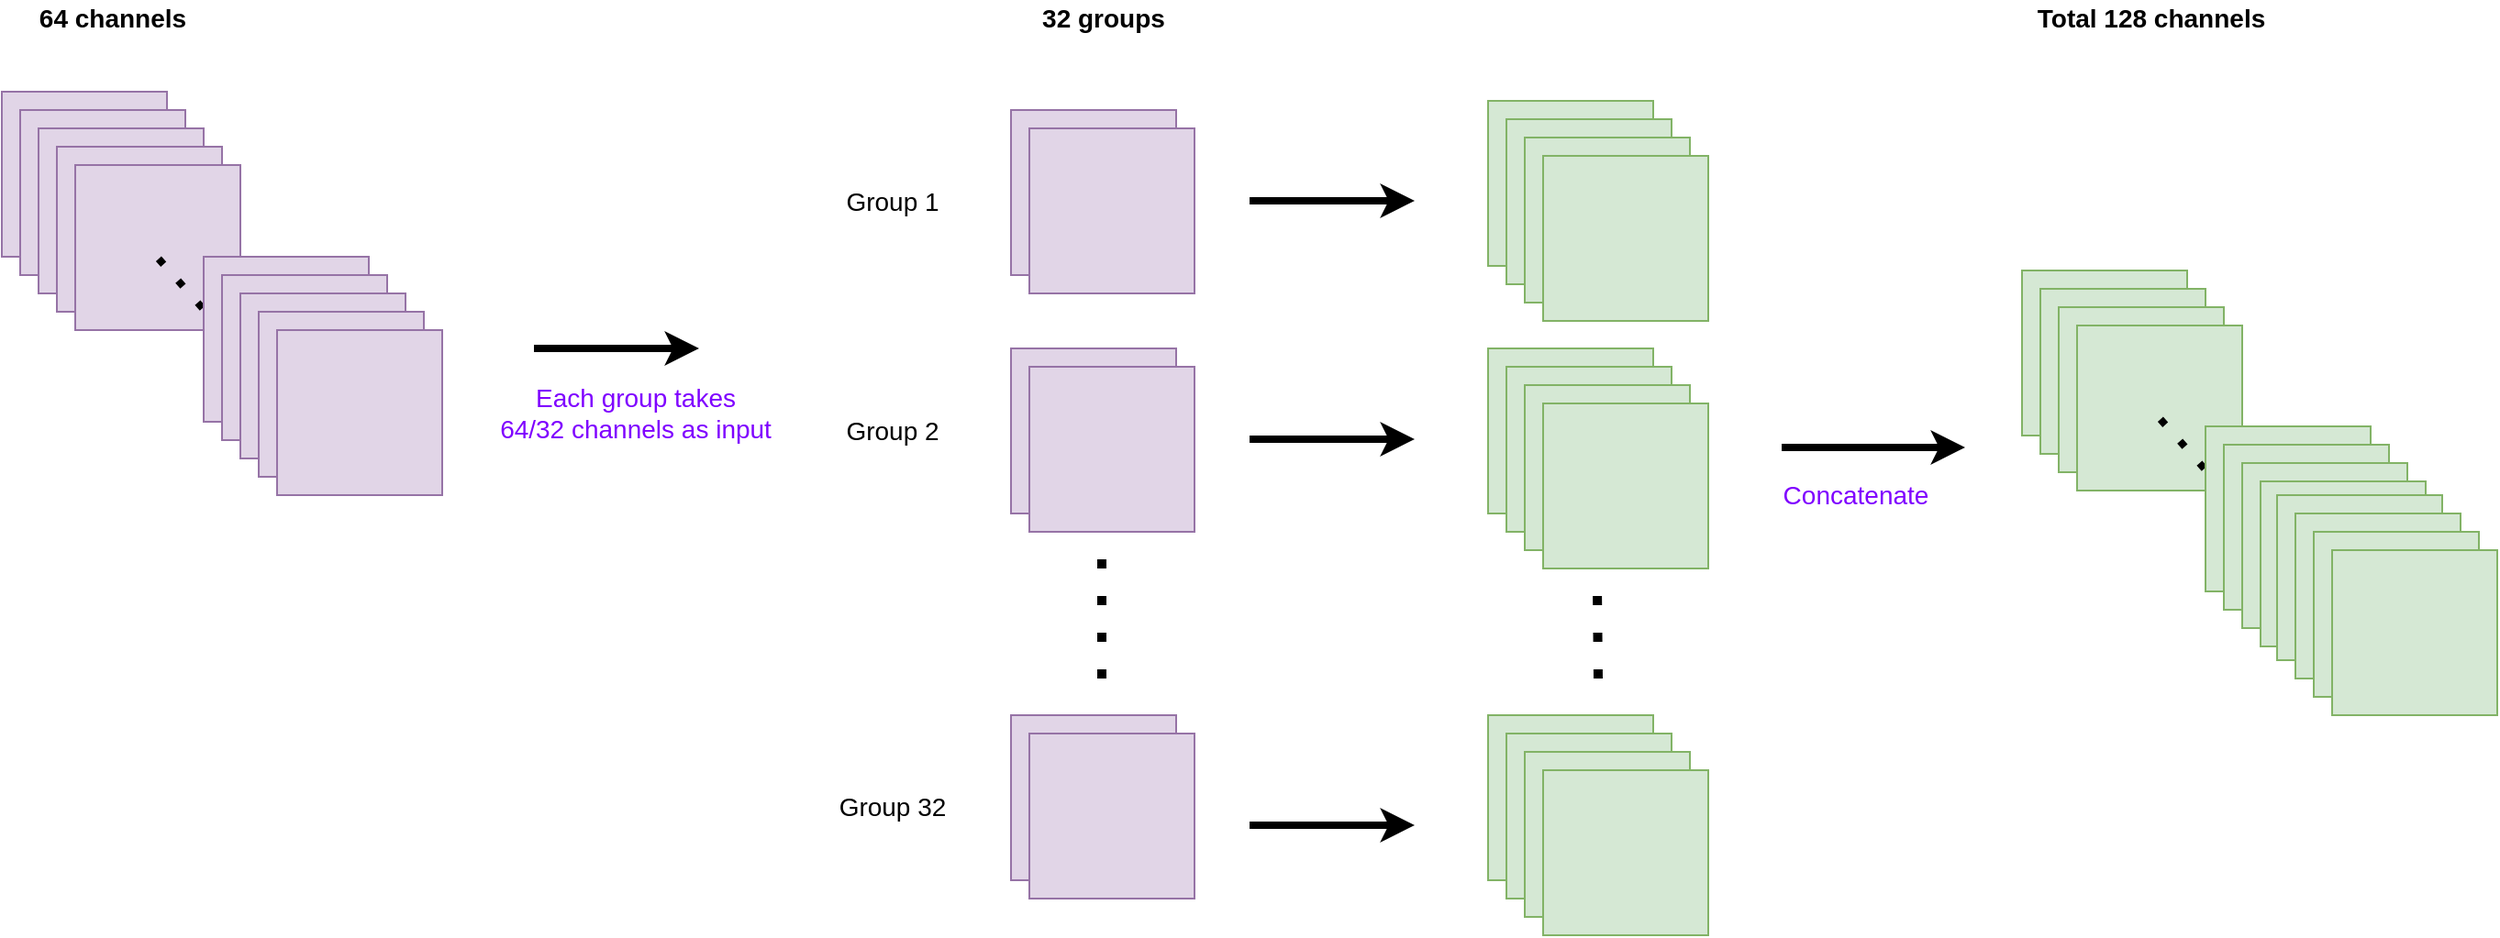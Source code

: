 <mxfile version="16.6.2" type="device"><diagram id="Efk3rKhCAlGQaZBi6eSp" name="Page-1"><mxGraphModel dx="2062" dy="1140" grid="1" gridSize="10" guides="1" tooltips="1" connect="1" arrows="1" fold="1" page="1" pageScale="1" pageWidth="827" pageHeight="1169" math="0" shadow="0"><root><mxCell id="0"/><mxCell id="1" parent="0"/><mxCell id="fP5tS2u7JoyivZUikjqv-14" value="" style="group" vertex="1" connectable="0" parent="1"><mxGeometry x="30" y="410" width="130" height="130" as="geometry"/></mxCell><mxCell id="fP5tS2u7JoyivZUikjqv-8" value="" style="whiteSpace=wrap;html=1;aspect=fixed;fillColor=#e1d5e7;strokeColor=#9673a6;" vertex="1" parent="fP5tS2u7JoyivZUikjqv-14"><mxGeometry width="90" height="90" as="geometry"/></mxCell><mxCell id="fP5tS2u7JoyivZUikjqv-9" value="" style="whiteSpace=wrap;html=1;aspect=fixed;fillColor=#e1d5e7;strokeColor=#9673a6;" vertex="1" parent="fP5tS2u7JoyivZUikjqv-14"><mxGeometry x="10" y="10" width="90" height="90" as="geometry"/></mxCell><mxCell id="fP5tS2u7JoyivZUikjqv-10" value="" style="whiteSpace=wrap;html=1;aspect=fixed;fillColor=#e1d5e7;strokeColor=#9673a6;" vertex="1" parent="fP5tS2u7JoyivZUikjqv-14"><mxGeometry x="20" y="20" width="90" height="90" as="geometry"/></mxCell><mxCell id="fP5tS2u7JoyivZUikjqv-11" value="" style="whiteSpace=wrap;html=1;aspect=fixed;fillColor=#e1d5e7;strokeColor=#9673a6;" vertex="1" parent="fP5tS2u7JoyivZUikjqv-14"><mxGeometry x="30" y="30" width="90" height="90" as="geometry"/></mxCell><mxCell id="fP5tS2u7JoyivZUikjqv-12" value="" style="whiteSpace=wrap;html=1;aspect=fixed;fillColor=#e1d5e7;strokeColor=#9673a6;" vertex="1" parent="fP5tS2u7JoyivZUikjqv-14"><mxGeometry x="40" y="40" width="90" height="90" as="geometry"/></mxCell><mxCell id="fP5tS2u7JoyivZUikjqv-7" value="" style="endArrow=none;dashed=1;html=1;dashPattern=1 3;strokeWidth=4;rounded=0;" edge="1" parent="fP5tS2u7JoyivZUikjqv-14"><mxGeometry width="50" height="50" relative="1" as="geometry"><mxPoint x="120" y="130" as="sourcePoint"/><mxPoint x="80" y="85" as="targetPoint"/></mxGeometry></mxCell><mxCell id="fP5tS2u7JoyivZUikjqv-13" value="" style="group" vertex="1" connectable="0" parent="1"><mxGeometry x="140" y="500" width="130" height="130" as="geometry"/></mxCell><mxCell id="fP5tS2u7JoyivZUikjqv-2" value="" style="whiteSpace=wrap;html=1;aspect=fixed;fillColor=#e1d5e7;strokeColor=#9673a6;" vertex="1" parent="fP5tS2u7JoyivZUikjqv-13"><mxGeometry width="90" height="90" as="geometry"/></mxCell><mxCell id="fP5tS2u7JoyivZUikjqv-3" value="" style="whiteSpace=wrap;html=1;aspect=fixed;fillColor=#e1d5e7;strokeColor=#9673a6;" vertex="1" parent="fP5tS2u7JoyivZUikjqv-13"><mxGeometry x="10" y="10" width="90" height="90" as="geometry"/></mxCell><mxCell id="fP5tS2u7JoyivZUikjqv-4" value="" style="whiteSpace=wrap;html=1;aspect=fixed;fillColor=#e1d5e7;strokeColor=#9673a6;" vertex="1" parent="fP5tS2u7JoyivZUikjqv-13"><mxGeometry x="20" y="20" width="90" height="90" as="geometry"/></mxCell><mxCell id="fP5tS2u7JoyivZUikjqv-5" value="" style="whiteSpace=wrap;html=1;aspect=fixed;fillColor=#e1d5e7;strokeColor=#9673a6;" vertex="1" parent="fP5tS2u7JoyivZUikjqv-13"><mxGeometry x="30" y="30" width="90" height="90" as="geometry"/></mxCell><mxCell id="fP5tS2u7JoyivZUikjqv-6" value="" style="whiteSpace=wrap;html=1;aspect=fixed;fillColor=#e1d5e7;strokeColor=#9673a6;" vertex="1" parent="fP5tS2u7JoyivZUikjqv-13"><mxGeometry x="40" y="40" width="90" height="90" as="geometry"/></mxCell><mxCell id="fP5tS2u7JoyivZUikjqv-15" value="&lt;font style=&quot;font-size: 14px&quot;&gt;&lt;b&gt;64 channels&lt;/b&gt;&lt;/font&gt;" style="text;html=1;align=center;verticalAlign=middle;resizable=0;points=[];autosize=1;strokeColor=none;fillColor=none;" vertex="1" parent="1"><mxGeometry x="40" y="360" width="100" height="20" as="geometry"/></mxCell><mxCell id="fP5tS2u7JoyivZUikjqv-16" value="" style="endArrow=classic;html=1;rounded=0;fontSize=14;strokeWidth=4;" edge="1" parent="1"><mxGeometry width="50" height="50" relative="1" as="geometry"><mxPoint x="320" y="550" as="sourcePoint"/><mxPoint x="410" y="550" as="targetPoint"/></mxGeometry></mxCell><mxCell id="fP5tS2u7JoyivZUikjqv-20" value="" style="group" vertex="1" connectable="0" parent="1"><mxGeometry x="580" y="420" width="100" height="100" as="geometry"/></mxCell><mxCell id="fP5tS2u7JoyivZUikjqv-18" value="" style="whiteSpace=wrap;html=1;aspect=fixed;fontSize=14;fillColor=#e1d5e7;strokeColor=#9673a6;" vertex="1" parent="fP5tS2u7JoyivZUikjqv-20"><mxGeometry width="90" height="90" as="geometry"/></mxCell><mxCell id="fP5tS2u7JoyivZUikjqv-19" value="" style="whiteSpace=wrap;html=1;aspect=fixed;fontSize=14;fillColor=#e1d5e7;strokeColor=#9673a6;" vertex="1" parent="fP5tS2u7JoyivZUikjqv-20"><mxGeometry x="10" y="10" width="90" height="90" as="geometry"/></mxCell><mxCell id="fP5tS2u7JoyivZUikjqv-21" value="" style="group" vertex="1" connectable="0" parent="1"><mxGeometry x="580" y="550" width="100" height="100" as="geometry"/></mxCell><mxCell id="fP5tS2u7JoyivZUikjqv-22" value="" style="whiteSpace=wrap;html=1;aspect=fixed;fontSize=14;fillColor=#e1d5e7;strokeColor=#9673a6;" vertex="1" parent="fP5tS2u7JoyivZUikjqv-21"><mxGeometry width="90" height="90" as="geometry"/></mxCell><mxCell id="fP5tS2u7JoyivZUikjqv-23" value="" style="whiteSpace=wrap;html=1;aspect=fixed;fontSize=14;fillColor=#e1d5e7;strokeColor=#9673a6;" vertex="1" parent="fP5tS2u7JoyivZUikjqv-21"><mxGeometry x="10" y="10" width="90" height="90" as="geometry"/></mxCell><mxCell id="fP5tS2u7JoyivZUikjqv-24" value="" style="group" vertex="1" connectable="0" parent="1"><mxGeometry x="580" y="750" width="100" height="100" as="geometry"/></mxCell><mxCell id="fP5tS2u7JoyivZUikjqv-25" value="" style="whiteSpace=wrap;html=1;aspect=fixed;fontSize=14;fillColor=#e1d5e7;strokeColor=#9673a6;" vertex="1" parent="fP5tS2u7JoyivZUikjqv-24"><mxGeometry width="90" height="90" as="geometry"/></mxCell><mxCell id="fP5tS2u7JoyivZUikjqv-26" value="" style="whiteSpace=wrap;html=1;aspect=fixed;fontSize=14;fillColor=#e1d5e7;strokeColor=#9673a6;" vertex="1" parent="fP5tS2u7JoyivZUikjqv-24"><mxGeometry x="10" y="10" width="90" height="90" as="geometry"/></mxCell><mxCell id="fP5tS2u7JoyivZUikjqv-28" value="" style="endArrow=none;dashed=1;html=1;dashPattern=1 3;strokeWidth=5;rounded=0;fontSize=14;" edge="1" parent="1"><mxGeometry width="50" height="50" relative="1" as="geometry"><mxPoint x="629.5" y="730" as="sourcePoint"/><mxPoint x="629.5" y="660" as="targetPoint"/></mxGeometry></mxCell><mxCell id="fP5tS2u7JoyivZUikjqv-29" value="&lt;font style=&quot;font-size: 14px&quot;&gt;&lt;b&gt;32 groups&lt;/b&gt;&lt;/font&gt;" style="text;html=1;align=center;verticalAlign=middle;resizable=0;points=[];autosize=1;strokeColor=none;fillColor=none;" vertex="1" parent="1"><mxGeometry x="585" y="360" width="90" height="20" as="geometry"/></mxCell><mxCell id="fP5tS2u7JoyivZUikjqv-30" value="Group 1" style="text;html=1;align=center;verticalAlign=middle;resizable=0;points=[];autosize=1;strokeColor=none;fillColor=none;fontSize=14;" vertex="1" parent="1"><mxGeometry x="480" y="460" width="70" height="20" as="geometry"/></mxCell><mxCell id="fP5tS2u7JoyivZUikjqv-31" value="Group 2" style="text;html=1;align=center;verticalAlign=middle;resizable=0;points=[];autosize=1;strokeColor=none;fillColor=none;fontSize=14;" vertex="1" parent="1"><mxGeometry x="480" y="585" width="70" height="20" as="geometry"/></mxCell><mxCell id="fP5tS2u7JoyivZUikjqv-32" value="Group 32" style="text;html=1;align=center;verticalAlign=middle;resizable=0;points=[];autosize=1;strokeColor=none;fillColor=none;fontSize=14;" vertex="1" parent="1"><mxGeometry x="475" y="790" width="80" height="20" as="geometry"/></mxCell><mxCell id="fP5tS2u7JoyivZUikjqv-33" value="&lt;div&gt;&lt;font color=&quot;#7F00FF&quot;&gt;Each group takes &lt;br&gt;&lt;/font&gt;&lt;/div&gt;&lt;div&gt;&lt;font color=&quot;#7F00FF&quot;&gt;64/32 channels as input&lt;/font&gt;&lt;/div&gt;" style="text;html=1;align=center;verticalAlign=middle;resizable=0;points=[];autosize=1;strokeColor=none;fillColor=none;fontSize=14;" vertex="1" parent="1"><mxGeometry x="290" y="565" width="170" height="40" as="geometry"/></mxCell><mxCell id="fP5tS2u7JoyivZUikjqv-34" value="" style="endArrow=classic;html=1;rounded=0;fontSize=14;strokeWidth=4;" edge="1" parent="1"><mxGeometry width="50" height="50" relative="1" as="geometry"><mxPoint x="710" y="469.5" as="sourcePoint"/><mxPoint x="800" y="469.5" as="targetPoint"/></mxGeometry></mxCell><mxCell id="fP5tS2u7JoyivZUikjqv-35" value="" style="endArrow=classic;html=1;rounded=0;fontSize=14;strokeWidth=4;" edge="1" parent="1"><mxGeometry width="50" height="50" relative="1" as="geometry"><mxPoint x="710" y="599.5" as="sourcePoint"/><mxPoint x="800" y="599.5" as="targetPoint"/></mxGeometry></mxCell><mxCell id="fP5tS2u7JoyivZUikjqv-36" value="" style="endArrow=classic;html=1;rounded=0;fontSize=14;strokeWidth=4;" edge="1" parent="1"><mxGeometry width="50" height="50" relative="1" as="geometry"><mxPoint x="710" y="810" as="sourcePoint"/><mxPoint x="800" y="810" as="targetPoint"/></mxGeometry></mxCell><mxCell id="fP5tS2u7JoyivZUikjqv-44" value="" style="group" vertex="1" connectable="0" parent="1"><mxGeometry x="840" y="415" width="120" height="120" as="geometry"/></mxCell><mxCell id="fP5tS2u7JoyivZUikjqv-40" value="" style="whiteSpace=wrap;html=1;aspect=fixed;fontSize=14;fillColor=#d5e8d4;strokeColor=#82b366;" vertex="1" parent="fP5tS2u7JoyivZUikjqv-44"><mxGeometry width="90" height="90" as="geometry"/></mxCell><mxCell id="fP5tS2u7JoyivZUikjqv-41" value="" style="whiteSpace=wrap;html=1;aspect=fixed;fontSize=14;fillColor=#d5e8d4;strokeColor=#82b366;" vertex="1" parent="fP5tS2u7JoyivZUikjqv-44"><mxGeometry x="10" y="10" width="90" height="90" as="geometry"/></mxCell><mxCell id="fP5tS2u7JoyivZUikjqv-42" value="" style="whiteSpace=wrap;html=1;aspect=fixed;fontSize=14;fillColor=#d5e8d4;strokeColor=#82b366;" vertex="1" parent="fP5tS2u7JoyivZUikjqv-44"><mxGeometry x="20" y="20" width="90" height="90" as="geometry"/></mxCell><mxCell id="fP5tS2u7JoyivZUikjqv-43" value="" style="whiteSpace=wrap;html=1;aspect=fixed;fontSize=14;fillColor=#d5e8d4;strokeColor=#82b366;" vertex="1" parent="fP5tS2u7JoyivZUikjqv-44"><mxGeometry x="30" y="30" width="90" height="90" as="geometry"/></mxCell><mxCell id="fP5tS2u7JoyivZUikjqv-45" value="" style="group" vertex="1" connectable="0" parent="1"><mxGeometry x="840" y="550" width="120" height="120" as="geometry"/></mxCell><mxCell id="fP5tS2u7JoyivZUikjqv-46" value="" style="whiteSpace=wrap;html=1;aspect=fixed;fontSize=14;fillColor=#d5e8d4;strokeColor=#82b366;" vertex="1" parent="fP5tS2u7JoyivZUikjqv-45"><mxGeometry width="90" height="90" as="geometry"/></mxCell><mxCell id="fP5tS2u7JoyivZUikjqv-47" value="" style="whiteSpace=wrap;html=1;aspect=fixed;fontSize=14;fillColor=#d5e8d4;strokeColor=#82b366;" vertex="1" parent="fP5tS2u7JoyivZUikjqv-45"><mxGeometry x="10" y="10" width="90" height="90" as="geometry"/></mxCell><mxCell id="fP5tS2u7JoyivZUikjqv-48" value="" style="whiteSpace=wrap;html=1;aspect=fixed;fontSize=14;fillColor=#d5e8d4;strokeColor=#82b366;" vertex="1" parent="fP5tS2u7JoyivZUikjqv-45"><mxGeometry x="20" y="20" width="90" height="90" as="geometry"/></mxCell><mxCell id="fP5tS2u7JoyivZUikjqv-49" value="" style="whiteSpace=wrap;html=1;aspect=fixed;fontSize=14;fillColor=#d5e8d4;strokeColor=#82b366;" vertex="1" parent="fP5tS2u7JoyivZUikjqv-45"><mxGeometry x="30" y="30" width="90" height="90" as="geometry"/></mxCell><mxCell id="fP5tS2u7JoyivZUikjqv-50" value="" style="group" vertex="1" connectable="0" parent="1"><mxGeometry x="840" y="750" width="120" height="120" as="geometry"/></mxCell><mxCell id="fP5tS2u7JoyivZUikjqv-51" value="" style="whiteSpace=wrap;html=1;aspect=fixed;fontSize=14;fillColor=#d5e8d4;strokeColor=#82b366;" vertex="1" parent="fP5tS2u7JoyivZUikjqv-50"><mxGeometry width="90" height="90" as="geometry"/></mxCell><mxCell id="fP5tS2u7JoyivZUikjqv-52" value="" style="whiteSpace=wrap;html=1;aspect=fixed;fontSize=14;fillColor=#d5e8d4;strokeColor=#82b366;" vertex="1" parent="fP5tS2u7JoyivZUikjqv-50"><mxGeometry x="10" y="10" width="90" height="90" as="geometry"/></mxCell><mxCell id="fP5tS2u7JoyivZUikjqv-53" value="" style="whiteSpace=wrap;html=1;aspect=fixed;fontSize=14;fillColor=#d5e8d4;strokeColor=#82b366;" vertex="1" parent="fP5tS2u7JoyivZUikjqv-50"><mxGeometry x="20" y="20" width="90" height="90" as="geometry"/></mxCell><mxCell id="fP5tS2u7JoyivZUikjqv-54" value="" style="whiteSpace=wrap;html=1;aspect=fixed;fontSize=14;fillColor=#d5e8d4;strokeColor=#82b366;" vertex="1" parent="fP5tS2u7JoyivZUikjqv-50"><mxGeometry x="30" y="30" width="90" height="90" as="geometry"/></mxCell><mxCell id="fP5tS2u7JoyivZUikjqv-55" value="&lt;font style=&quot;font-size: 14px&quot;&gt;&lt;b&gt;Total 128 channels&lt;br&gt;&lt;/b&gt;&lt;/font&gt;" style="text;html=1;align=center;verticalAlign=middle;resizable=0;points=[];autosize=1;strokeColor=none;fillColor=none;" vertex="1" parent="1"><mxGeometry x="1131" y="360" width="140" height="20" as="geometry"/></mxCell><mxCell id="fP5tS2u7JoyivZUikjqv-64" value="" style="endArrow=classic;html=1;rounded=0;fontSize=14;strokeWidth=4;" edge="1" parent="1"><mxGeometry width="50" height="50" relative="1" as="geometry"><mxPoint x="1000" y="604" as="sourcePoint"/><mxPoint x="1100" y="604" as="targetPoint"/></mxGeometry></mxCell><mxCell id="fP5tS2u7JoyivZUikjqv-72" value="&lt;font color=&quot;#7F00FF&quot;&gt;Concatenate&lt;/font&gt;" style="text;html=1;align=center;verticalAlign=middle;resizable=0;points=[];autosize=1;strokeColor=none;fillColor=none;fontSize=14;" vertex="1" parent="1"><mxGeometry x="990" y="620" width="100" height="20" as="geometry"/></mxCell><mxCell id="fP5tS2u7JoyivZUikjqv-73" value="" style="group" vertex="1" connectable="0" parent="1"><mxGeometry x="1131" y="507.5" width="259" height="242.5" as="geometry"/></mxCell><mxCell id="fP5tS2u7JoyivZUikjqv-56" value="" style="group" vertex="1" connectable="0" parent="fP5tS2u7JoyivZUikjqv-73"><mxGeometry width="120" height="120" as="geometry"/></mxCell><mxCell id="fP5tS2u7JoyivZUikjqv-57" value="" style="whiteSpace=wrap;html=1;aspect=fixed;fontSize=14;fillColor=#d5e8d4;strokeColor=#82b366;" vertex="1" parent="fP5tS2u7JoyivZUikjqv-56"><mxGeometry width="90" height="90" as="geometry"/></mxCell><mxCell id="fP5tS2u7JoyivZUikjqv-58" value="" style="whiteSpace=wrap;html=1;aspect=fixed;fontSize=14;fillColor=#d5e8d4;strokeColor=#82b366;" vertex="1" parent="fP5tS2u7JoyivZUikjqv-56"><mxGeometry x="10" y="10" width="90" height="90" as="geometry"/></mxCell><mxCell id="fP5tS2u7JoyivZUikjqv-59" value="" style="whiteSpace=wrap;html=1;aspect=fixed;fontSize=14;fillColor=#d5e8d4;strokeColor=#82b366;" vertex="1" parent="fP5tS2u7JoyivZUikjqv-56"><mxGeometry x="20" y="20" width="90" height="90" as="geometry"/></mxCell><mxCell id="fP5tS2u7JoyivZUikjqv-60" value="" style="whiteSpace=wrap;html=1;aspect=fixed;fontSize=14;fillColor=#d5e8d4;strokeColor=#82b366;" vertex="1" parent="fP5tS2u7JoyivZUikjqv-56"><mxGeometry x="30" y="30" width="90" height="90" as="geometry"/></mxCell><mxCell id="fP5tS2u7JoyivZUikjqv-71" value="" style="endArrow=none;dashed=1;html=1;dashPattern=1 3;strokeWidth=4;rounded=0;" edge="1" parent="fP5tS2u7JoyivZUikjqv-56"><mxGeometry width="50" height="50" relative="1" as="geometry"><mxPoint x="110" y="120" as="sourcePoint"/><mxPoint x="70" y="75" as="targetPoint"/></mxGeometry></mxCell><mxCell id="fP5tS2u7JoyivZUikjqv-66" value="" style="group" vertex="1" connectable="0" parent="fP5tS2u7JoyivZUikjqv-73"><mxGeometry x="100" y="85" width="159" height="157.5" as="geometry"/></mxCell><mxCell id="fP5tS2u7JoyivZUikjqv-67" value="" style="whiteSpace=wrap;html=1;aspect=fixed;fontSize=14;fillColor=#d5e8d4;strokeColor=#82b366;" vertex="1" parent="fP5tS2u7JoyivZUikjqv-66"><mxGeometry width="90" height="90" as="geometry"/></mxCell><mxCell id="fP5tS2u7JoyivZUikjqv-68" value="" style="whiteSpace=wrap;html=1;aspect=fixed;fontSize=14;fillColor=#d5e8d4;strokeColor=#82b366;" vertex="1" parent="fP5tS2u7JoyivZUikjqv-66"><mxGeometry x="10" y="10" width="90" height="90" as="geometry"/></mxCell><mxCell id="fP5tS2u7JoyivZUikjqv-69" value="" style="whiteSpace=wrap;html=1;aspect=fixed;fontSize=14;fillColor=#d5e8d4;strokeColor=#82b366;" vertex="1" parent="fP5tS2u7JoyivZUikjqv-66"><mxGeometry x="20" y="20" width="90" height="90" as="geometry"/></mxCell><mxCell id="fP5tS2u7JoyivZUikjqv-70" value="" style="whiteSpace=wrap;html=1;aspect=fixed;fontSize=14;fillColor=#d5e8d4;strokeColor=#82b366;" vertex="1" parent="fP5tS2u7JoyivZUikjqv-66"><mxGeometry x="30" y="30" width="90" height="90" as="geometry"/></mxCell><mxCell id="fP5tS2u7JoyivZUikjqv-75" value="" style="group" vertex="1" connectable="0" parent="fP5tS2u7JoyivZUikjqv-66"><mxGeometry x="39" y="37.5" width="120" height="120" as="geometry"/></mxCell><mxCell id="fP5tS2u7JoyivZUikjqv-76" value="" style="whiteSpace=wrap;html=1;aspect=fixed;fontSize=14;fillColor=#d5e8d4;strokeColor=#82b366;" vertex="1" parent="fP5tS2u7JoyivZUikjqv-75"><mxGeometry width="90" height="90" as="geometry"/></mxCell><mxCell id="fP5tS2u7JoyivZUikjqv-77" value="" style="whiteSpace=wrap;html=1;aspect=fixed;fontSize=14;fillColor=#d5e8d4;strokeColor=#82b366;" vertex="1" parent="fP5tS2u7JoyivZUikjqv-75"><mxGeometry x="10" y="10" width="90" height="90" as="geometry"/></mxCell><mxCell id="fP5tS2u7JoyivZUikjqv-78" value="" style="whiteSpace=wrap;html=1;aspect=fixed;fontSize=14;fillColor=#d5e8d4;strokeColor=#82b366;" vertex="1" parent="fP5tS2u7JoyivZUikjqv-75"><mxGeometry x="20" y="20" width="90" height="90" as="geometry"/></mxCell><mxCell id="fP5tS2u7JoyivZUikjqv-79" value="" style="whiteSpace=wrap;html=1;aspect=fixed;fontSize=14;fillColor=#d5e8d4;strokeColor=#82b366;" vertex="1" parent="fP5tS2u7JoyivZUikjqv-75"><mxGeometry x="30" y="30" width="90" height="90" as="geometry"/></mxCell><mxCell id="fP5tS2u7JoyivZUikjqv-80" value="" style="endArrow=none;dashed=1;html=1;dashPattern=1 3;strokeWidth=5;rounded=0;fontSize=14;" edge="1" parent="1"><mxGeometry width="50" height="50" relative="1" as="geometry"><mxPoint x="900" y="730" as="sourcePoint"/><mxPoint x="899.5" y="680" as="targetPoint"/></mxGeometry></mxCell></root></mxGraphModel></diagram></mxfile>